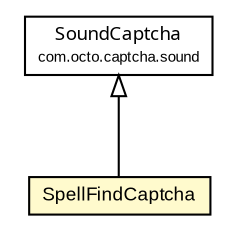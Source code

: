 #!/usr/local/bin/dot
#
# Class diagram 
# Generated by UmlGraph version 4.6 (http://www.spinellis.gr/sw/umlgraph)
#

digraph G {
	edge [fontname="arial",fontsize=10,labelfontname="arial",labelfontsize=10];
	node [fontname="arial",fontsize=10,shape=plaintext];
	// com.octo.captcha.sound.SoundCaptcha
	c21163 [label=<<table border="0" cellborder="1" cellspacing="0" cellpadding="2" port="p" href="../SoundCaptcha.html">
		<tr><td><table border="0" cellspacing="0" cellpadding="1">
			<tr><td><font face="ariali"> SoundCaptcha </font></td></tr>
			<tr><td><font point-size="7.0"> com.octo.captcha.sound </font></td></tr>
		</table></td></tr>
		</table>>, fontname="arial", fontcolor="black", fontsize=9.0];
	// com.octo.captcha.sound.spellfind.SpellFindCaptcha
	c21167 [label=<<table border="0" cellborder="1" cellspacing="0" cellpadding="2" port="p" bgcolor="lemonChiffon" href="./SpellFindCaptcha.html">
		<tr><td><table border="0" cellspacing="0" cellpadding="1">
			<tr><td> SpellFindCaptcha </td></tr>
		</table></td></tr>
		</table>>, fontname="arial", fontcolor="black", fontsize=9.0];
	//com.octo.captcha.sound.spellfind.SpellFindCaptcha extends com.octo.captcha.sound.SoundCaptcha
	c21163:p -> c21167:p [dir=back,arrowtail=empty];
}


